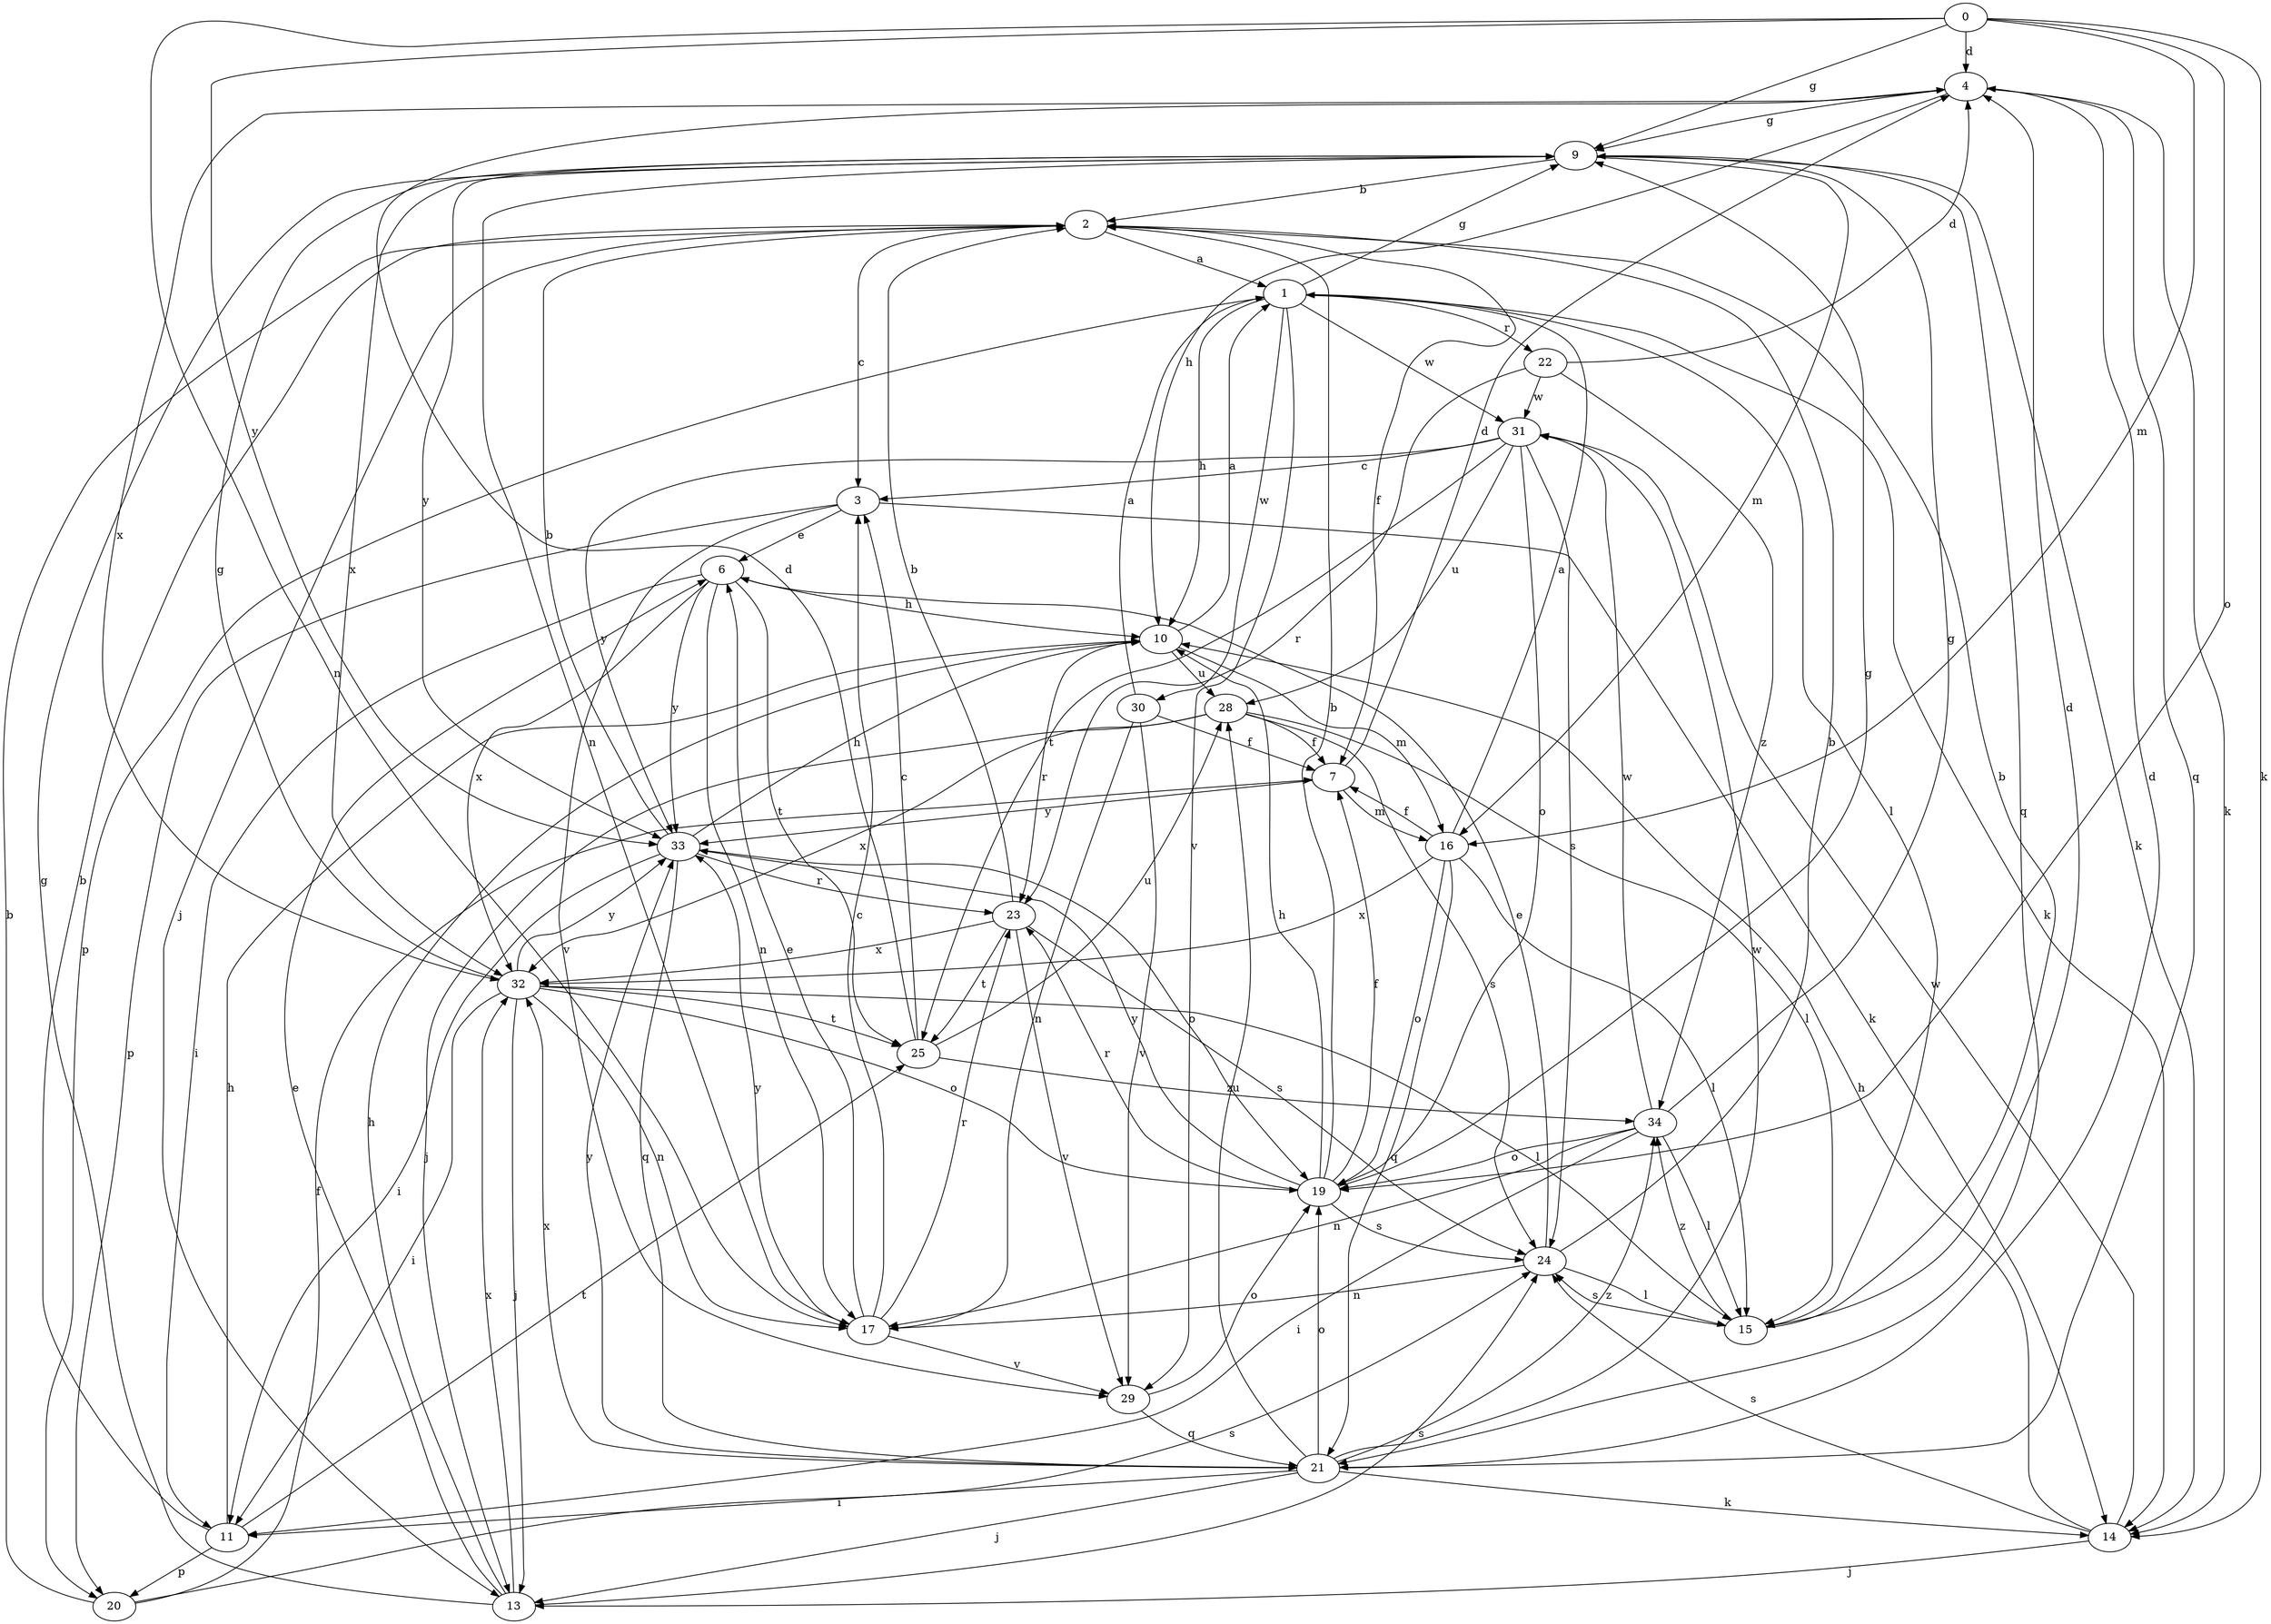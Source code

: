 strict digraph  {
0;
1;
2;
3;
4;
6;
7;
9;
10;
11;
13;
14;
15;
16;
17;
19;
20;
21;
22;
23;
24;
25;
28;
29;
30;
31;
32;
33;
34;
0 -> 4  [label=d];
0 -> 9  [label=g];
0 -> 14  [label=k];
0 -> 16  [label=m];
0 -> 17  [label=n];
0 -> 19  [label=o];
0 -> 33  [label=y];
1 -> 9  [label=g];
1 -> 10  [label=h];
1 -> 14  [label=k];
1 -> 15  [label=l];
1 -> 20  [label=p];
1 -> 22  [label=r];
1 -> 29  [label=v];
1 -> 30  [label=w];
1 -> 31  [label=w];
2 -> 1  [label=a];
2 -> 3  [label=c];
2 -> 7  [label=f];
2 -> 13  [label=j];
3 -> 6  [label=e];
3 -> 14  [label=k];
3 -> 20  [label=p];
3 -> 29  [label=v];
4 -> 9  [label=g];
4 -> 10  [label=h];
4 -> 14  [label=k];
4 -> 21  [label=q];
4 -> 32  [label=x];
6 -> 10  [label=h];
6 -> 11  [label=i];
6 -> 17  [label=n];
6 -> 25  [label=t];
6 -> 32  [label=x];
6 -> 33  [label=y];
7 -> 4  [label=d];
7 -> 16  [label=m];
7 -> 33  [label=y];
9 -> 2  [label=b];
9 -> 14  [label=k];
9 -> 16  [label=m];
9 -> 17  [label=n];
9 -> 21  [label=q];
9 -> 32  [label=x];
9 -> 33  [label=y];
10 -> 1  [label=a];
10 -> 16  [label=m];
10 -> 23  [label=r];
10 -> 28  [label=u];
11 -> 2  [label=b];
11 -> 10  [label=h];
11 -> 20  [label=p];
11 -> 25  [label=t];
13 -> 6  [label=e];
13 -> 9  [label=g];
13 -> 10  [label=h];
13 -> 24  [label=s];
13 -> 32  [label=x];
14 -> 10  [label=h];
14 -> 13  [label=j];
14 -> 24  [label=s];
14 -> 31  [label=w];
15 -> 2  [label=b];
15 -> 4  [label=d];
15 -> 24  [label=s];
15 -> 34  [label=z];
16 -> 1  [label=a];
16 -> 7  [label=f];
16 -> 15  [label=l];
16 -> 19  [label=o];
16 -> 21  [label=q];
16 -> 32  [label=x];
17 -> 3  [label=c];
17 -> 6  [label=e];
17 -> 23  [label=r];
17 -> 29  [label=v];
17 -> 33  [label=y];
19 -> 2  [label=b];
19 -> 7  [label=f];
19 -> 9  [label=g];
19 -> 10  [label=h];
19 -> 23  [label=r];
19 -> 24  [label=s];
19 -> 33  [label=y];
20 -> 2  [label=b];
20 -> 7  [label=f];
20 -> 24  [label=s];
21 -> 4  [label=d];
21 -> 11  [label=i];
21 -> 13  [label=j];
21 -> 14  [label=k];
21 -> 19  [label=o];
21 -> 28  [label=u];
21 -> 31  [label=w];
21 -> 32  [label=x];
21 -> 33  [label=y];
21 -> 34  [label=z];
22 -> 4  [label=d];
22 -> 23  [label=r];
22 -> 31  [label=w];
22 -> 34  [label=z];
23 -> 2  [label=b];
23 -> 24  [label=s];
23 -> 25  [label=t];
23 -> 29  [label=v];
23 -> 32  [label=x];
24 -> 2  [label=b];
24 -> 6  [label=e];
24 -> 15  [label=l];
24 -> 17  [label=n];
25 -> 3  [label=c];
25 -> 4  [label=d];
25 -> 28  [label=u];
25 -> 34  [label=z];
28 -> 7  [label=f];
28 -> 13  [label=j];
28 -> 15  [label=l];
28 -> 24  [label=s];
28 -> 32  [label=x];
29 -> 19  [label=o];
29 -> 21  [label=q];
30 -> 1  [label=a];
30 -> 7  [label=f];
30 -> 17  [label=n];
30 -> 29  [label=v];
31 -> 3  [label=c];
31 -> 19  [label=o];
31 -> 24  [label=s];
31 -> 25  [label=t];
31 -> 28  [label=u];
31 -> 33  [label=y];
32 -> 9  [label=g];
32 -> 11  [label=i];
32 -> 13  [label=j];
32 -> 15  [label=l];
32 -> 17  [label=n];
32 -> 19  [label=o];
32 -> 25  [label=t];
32 -> 33  [label=y];
33 -> 2  [label=b];
33 -> 10  [label=h];
33 -> 11  [label=i];
33 -> 19  [label=o];
33 -> 21  [label=q];
33 -> 23  [label=r];
34 -> 9  [label=g];
34 -> 11  [label=i];
34 -> 15  [label=l];
34 -> 17  [label=n];
34 -> 19  [label=o];
34 -> 31  [label=w];
}
